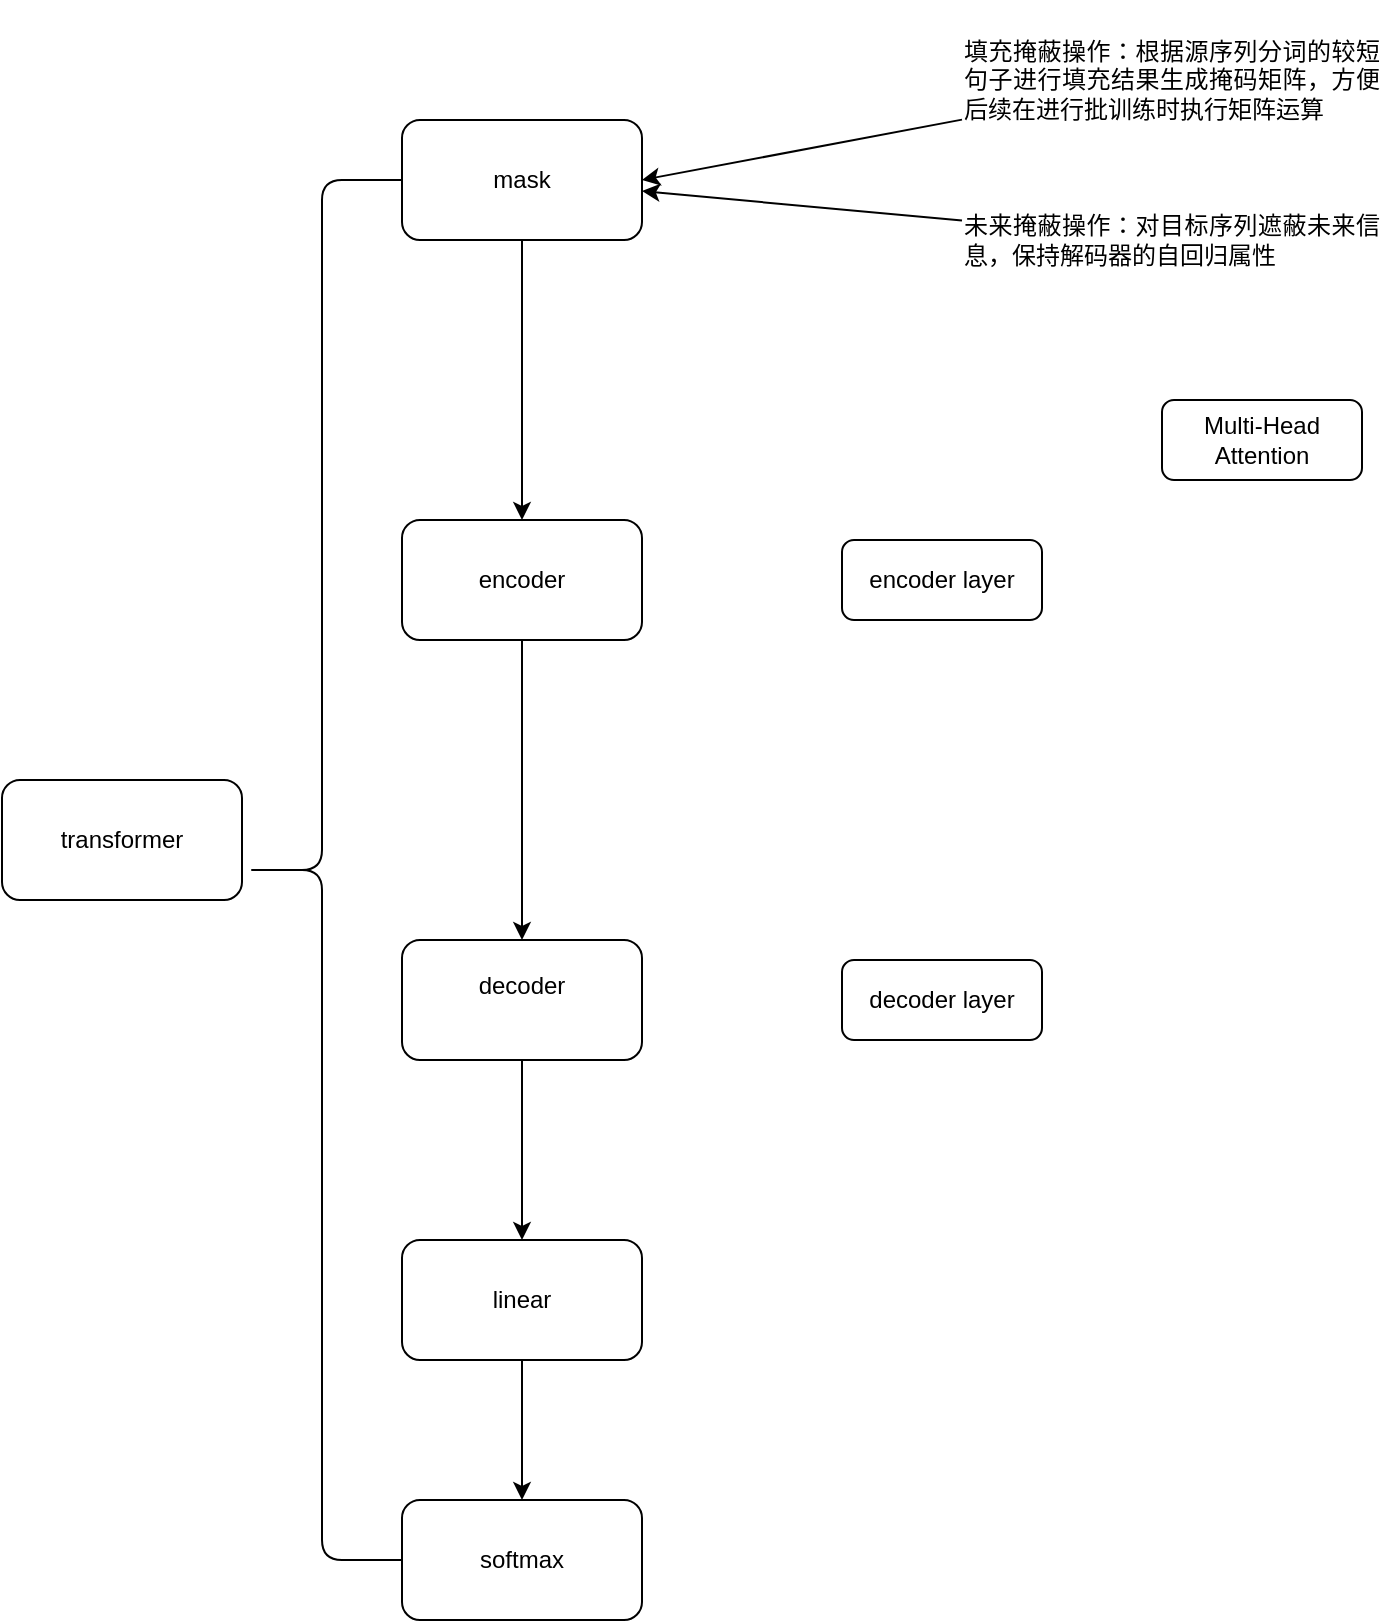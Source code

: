 <mxfile version="26.0.2">
  <diagram name="第 1 页" id="QCnMNvy4xfGkCYMw_IiZ">
    <mxGraphModel dx="1105" dy="575" grid="1" gridSize="10" guides="1" tooltips="1" connect="1" arrows="1" fold="1" page="1" pageScale="1" pageWidth="827" pageHeight="1169" math="0" shadow="0">
      <root>
        <mxCell id="0" />
        <mxCell id="1" parent="0" />
        <mxCell id="9xCyHjS_sL2JFI7Uv4ho-1" value="transformer" style="rounded=1;whiteSpace=wrap;html=1;" vertex="1" parent="1">
          <mxGeometry x="40" y="520" width="120" height="60" as="geometry" />
        </mxCell>
        <mxCell id="9xCyHjS_sL2JFI7Uv4ho-14" style="edgeStyle=orthogonalEdgeStyle;rounded=0;orthogonalLoop=1;jettySize=auto;html=1;" edge="1" parent="1" source="9xCyHjS_sL2JFI7Uv4ho-3" target="9xCyHjS_sL2JFI7Uv4ho-4">
          <mxGeometry relative="1" as="geometry" />
        </mxCell>
        <mxCell id="9xCyHjS_sL2JFI7Uv4ho-3" value="mask" style="rounded=1;whiteSpace=wrap;html=1;" vertex="1" parent="1">
          <mxGeometry x="240" y="190" width="120" height="60" as="geometry" />
        </mxCell>
        <mxCell id="9xCyHjS_sL2JFI7Uv4ho-15" style="edgeStyle=orthogonalEdgeStyle;rounded=0;orthogonalLoop=1;jettySize=auto;html=1;" edge="1" parent="1" source="9xCyHjS_sL2JFI7Uv4ho-4" target="9xCyHjS_sL2JFI7Uv4ho-5">
          <mxGeometry relative="1" as="geometry" />
        </mxCell>
        <mxCell id="9xCyHjS_sL2JFI7Uv4ho-4" value="encoder" style="rounded=1;whiteSpace=wrap;html=1;" vertex="1" parent="1">
          <mxGeometry x="240" y="390" width="120" height="60" as="geometry" />
        </mxCell>
        <mxCell id="9xCyHjS_sL2JFI7Uv4ho-16" style="edgeStyle=orthogonalEdgeStyle;rounded=0;orthogonalLoop=1;jettySize=auto;html=1;entryX=0.5;entryY=0;entryDx=0;entryDy=0;" edge="1" parent="1" source="9xCyHjS_sL2JFI7Uv4ho-5" target="9xCyHjS_sL2JFI7Uv4ho-6">
          <mxGeometry relative="1" as="geometry" />
        </mxCell>
        <mxCell id="9xCyHjS_sL2JFI7Uv4ho-5" value="decoder&lt;div&gt;&lt;br&gt;&lt;/div&gt;" style="rounded=1;whiteSpace=wrap;html=1;" vertex="1" parent="1">
          <mxGeometry x="240" y="600" width="120" height="60" as="geometry" />
        </mxCell>
        <mxCell id="9xCyHjS_sL2JFI7Uv4ho-17" style="edgeStyle=orthogonalEdgeStyle;rounded=0;orthogonalLoop=1;jettySize=auto;html=1;" edge="1" parent="1" source="9xCyHjS_sL2JFI7Uv4ho-6" target="9xCyHjS_sL2JFI7Uv4ho-7">
          <mxGeometry relative="1" as="geometry" />
        </mxCell>
        <mxCell id="9xCyHjS_sL2JFI7Uv4ho-6" value="linear" style="rounded=1;whiteSpace=wrap;html=1;" vertex="1" parent="1">
          <mxGeometry x="240" y="750" width="120" height="60" as="geometry" />
        </mxCell>
        <mxCell id="9xCyHjS_sL2JFI7Uv4ho-7" value="softmax" style="rounded=1;whiteSpace=wrap;html=1;" vertex="1" parent="1">
          <mxGeometry x="240" y="880" width="120" height="60" as="geometry" />
        </mxCell>
        <mxCell id="9xCyHjS_sL2JFI7Uv4ho-9" value="" style="shape=curlyBracket;whiteSpace=wrap;html=1;rounded=1;labelPosition=left;verticalLabelPosition=middle;align=right;verticalAlign=middle;" vertex="1" parent="1">
          <mxGeometry x="160" y="220" width="80" height="690" as="geometry" />
        </mxCell>
        <mxCell id="9xCyHjS_sL2JFI7Uv4ho-12" style="rounded=0;orthogonalLoop=1;jettySize=auto;html=1;entryX=1;entryY=0.5;entryDx=0;entryDy=0;" edge="1" parent="1" source="9xCyHjS_sL2JFI7Uv4ho-10" target="9xCyHjS_sL2JFI7Uv4ho-3">
          <mxGeometry relative="1" as="geometry" />
        </mxCell>
        <mxCell id="9xCyHjS_sL2JFI7Uv4ho-10" value="&lt;div style=&quot;text-align: justify;&quot;&gt;&lt;span style=&quot;background-color: transparent; color: light-dark(rgb(0, 0, 0), rgb(255, 255, 255));&quot;&gt;填充掩蔽操作：根据源序列分词的较短句子进行填充结果生成掩码矩阵，方便后续在进行批训练时执行矩阵运算&lt;/span&gt;&lt;/div&gt;" style="text;html=1;align=center;verticalAlign=middle;whiteSpace=wrap;rounded=0;" vertex="1" parent="1">
          <mxGeometry x="520" y="130" width="210" height="80" as="geometry" />
        </mxCell>
        <mxCell id="9xCyHjS_sL2JFI7Uv4ho-13" style="rounded=0;orthogonalLoop=1;jettySize=auto;html=1;" edge="1" parent="1" source="9xCyHjS_sL2JFI7Uv4ho-11" target="9xCyHjS_sL2JFI7Uv4ho-3">
          <mxGeometry relative="1" as="geometry" />
        </mxCell>
        <mxCell id="9xCyHjS_sL2JFI7Uv4ho-11" value="&lt;div style=&quot;text-align: justify;&quot;&gt;未来掩蔽操作：对目标序列遮蔽未来信息，保持解码器的自回归属性&lt;/div&gt;" style="text;html=1;align=center;verticalAlign=middle;whiteSpace=wrap;rounded=0;" vertex="1" parent="1">
          <mxGeometry x="520" y="210" width="210" height="80" as="geometry" />
        </mxCell>
        <mxCell id="9xCyHjS_sL2JFI7Uv4ho-19" value="decoder layer" style="rounded=1;whiteSpace=wrap;html=1;" vertex="1" parent="1">
          <mxGeometry x="460" y="610" width="100" height="40" as="geometry" />
        </mxCell>
        <mxCell id="9xCyHjS_sL2JFI7Uv4ho-20" value="encoder layer" style="rounded=1;whiteSpace=wrap;html=1;" vertex="1" parent="1">
          <mxGeometry x="460" y="400" width="100" height="40" as="geometry" />
        </mxCell>
        <mxCell id="9xCyHjS_sL2JFI7Uv4ho-21" value="Multi-Head Attention" style="rounded=1;whiteSpace=wrap;html=1;" vertex="1" parent="1">
          <mxGeometry x="620" y="330" width="100" height="40" as="geometry" />
        </mxCell>
      </root>
    </mxGraphModel>
  </diagram>
</mxfile>
